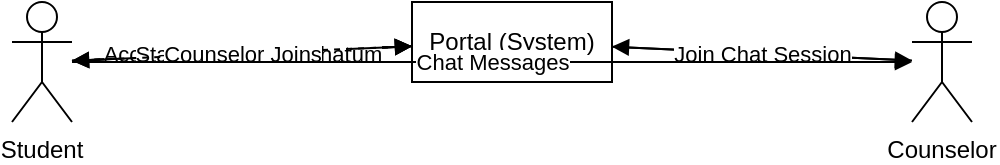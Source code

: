 <?xml version="1.0" encoding="UTF-8"?>
<mxfile>
  <diagram name="Sequence Diagram - Student Welfare Portal" id="student-welfare-sequence">
    <mxGraphModel dx="1212" dy="635" grid="1" gridSize="10" guides="1" tooltips="1" connect="1" arrows="1" fold="1" page="1" pageScale="1" pageWidth="827" pageHeight="1169">
      <root>
        <mxCell id="0" />
        <mxCell id="1" parent="0" />

        <!-- Actors -->
        <mxCell id="student" value="Student" style="shape=umlActor;verticalLabelPosition=bottom;verticalAlign=top;" vertex="1" parent="1">
          <mxGeometry x="80" y="20" width="30" height="60" as="geometry" />
        </mxCell>

        <mxCell id="portal" value="Portal (System)" style="shape=rectangle;whiteSpace=wrap;html=1;" vertex="1" parent="1">
          <mxGeometry x="280" y="20" width="100" height="40" as="geometry" />
        </mxCell>

        <mxCell id="counselor" value="Counselor" style="shape=umlActor;verticalLabelPosition=bottom;verticalAlign=top;" vertex="1" parent="1">
          <mxGeometry x="530" y="20" width="30" height="60" as="geometry" />
        </mxCell>

        <!-- Lifelines -->
        <mxCell id="student_lifeline" style="shape=line;dashed=1;endArrow=none;html=1;strokeColor=#000000;" edge="1" parent="1" source="student">
          <mxGeometry relative="1" as="geometry">
            <mxPoint x="95" y="80" as="targetPoint" />
          </mxGeometry>
        </mxCell>

        <mxCell id="portal_lifeline" style="shape=line;dashed=1;endArrow=none;html=1;strokeColor=#000000;" edge="1" parent="1" source="portal">
          <mxGeometry relative="1" as="geometry">
            <mxPoint x="330" y="80" as="targetPoint" />
          </mxGeometry>
        </mxCell>

        <mxCell id="counselor_lifeline" style="shape=line;dashed=1;endArrow=none;html=1;strokeColor=#000000;" edge="1" parent="1" source="counselor">
          <mxGeometry relative="1" as="geometry">
            <mxPoint x="545" y="80" as="targetPoint" />
          </mxGeometry>
        </mxCell>

        <!-- Messages -->
        <mxCell id="login_request" value="Login Request" style="endArrow=block;html=1;" edge="1" parent="1" source="student" target="portal">
          <mxGeometry relative="1" as="geometry">
            <mxPoint x="280" y="110" as="targetPoint" />
          </mxGeometry>
        </mxCell>

        <mxCell id="login_success" value="Login Success" style="endArrow=block;html=1;dashed=1;" edge="1" parent="1" source="portal" target="student">
          <mxGeometry relative="1" as="geometry">
            <mxPoint x="100" y="140" as="targetPoint" />
          </mxGeometry>
        </mxCell>

        <mxCell id="access_forum" value="Access Marketplace / Forum" style="endArrow=block;html=1;" edge="1" parent="1" source="student" target="portal">
          <mxGeometry relative="1" as="geometry">
            <mxPoint x="280" y="170" as="targetPoint" />
          </mxGeometry>
        </mxCell>

        <mxCell id="start_chat" value="Start Counseling Chat" style="endArrow=block;html=1;" edge="1" parent="1" source="student" target="portal">
          <mxGeometry relative="1" as="geometry">
            <mxPoint x="280" y="200" as="targetPoint" />
          </mxGeometry>
        </mxCell>

        <mxCell id="notify_counselor" value="Notify Counselor" style="endArrow=block;html=1;" edge="1" parent="1" source="portal" target="counselor">
          <mxGeometry relative="1" as="geometry">
            <mxPoint x="530" y="230" as="targetPoint" />
          </mxGeometry>
        </mxCell>

        <mxCell id="join_chat" value="Join Chat Session" style="endArrow=block;html=1;" edge="1" parent="1" source="counselor" target="portal">
          <mxGeometry relative="1" as="geometry">
            <mxPoint x="280" y="260" as="targetPoint" />
          </mxGeometry>
        </mxCell>

        <mxCell id="counselor_joined" value="Counselor Joins" style="endArrow=block;html=1;dashed=1;" edge="1" parent="1" source="portal" target="student">
          <mxGeometry relative="1" as="geometry">
            <mxPoint x="100" y="290" as="targetPoint" />
          </mxGeometry>
        </mxCell>

        <mxCell id="chat_exchange" value="Chat Messages" style="endArrow=block;html=1;" edge="1" parent="1" source="student" target="counselor">
          <mxGeometry relative="1" as="geometry">
            <mxPoint x="530" y="320" as="targetPoint" />
          </mxGeometry>
        </mxCell>

      </root>
    </mxGraphModel>
  </diagram>
</mxfile>
